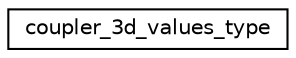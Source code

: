 digraph "Graphical Class Hierarchy"
{
 // INTERACTIVE_SVG=YES
 // LATEX_PDF_SIZE
  edge [fontname="Helvetica",fontsize="10",labelfontname="Helvetica",labelfontsize="10"];
  node [fontname="Helvetica",fontsize="10",shape=record];
  rankdir="LR";
  Node0 [label="coupler_3d_values_type",height=0.2,width=0.4,color="black", fillcolor="white", style="filled",URL="$structcoupler__types__mod_1_1coupler__3d__values__type.html",tooltip="Coupler data for 3D values."];
}
